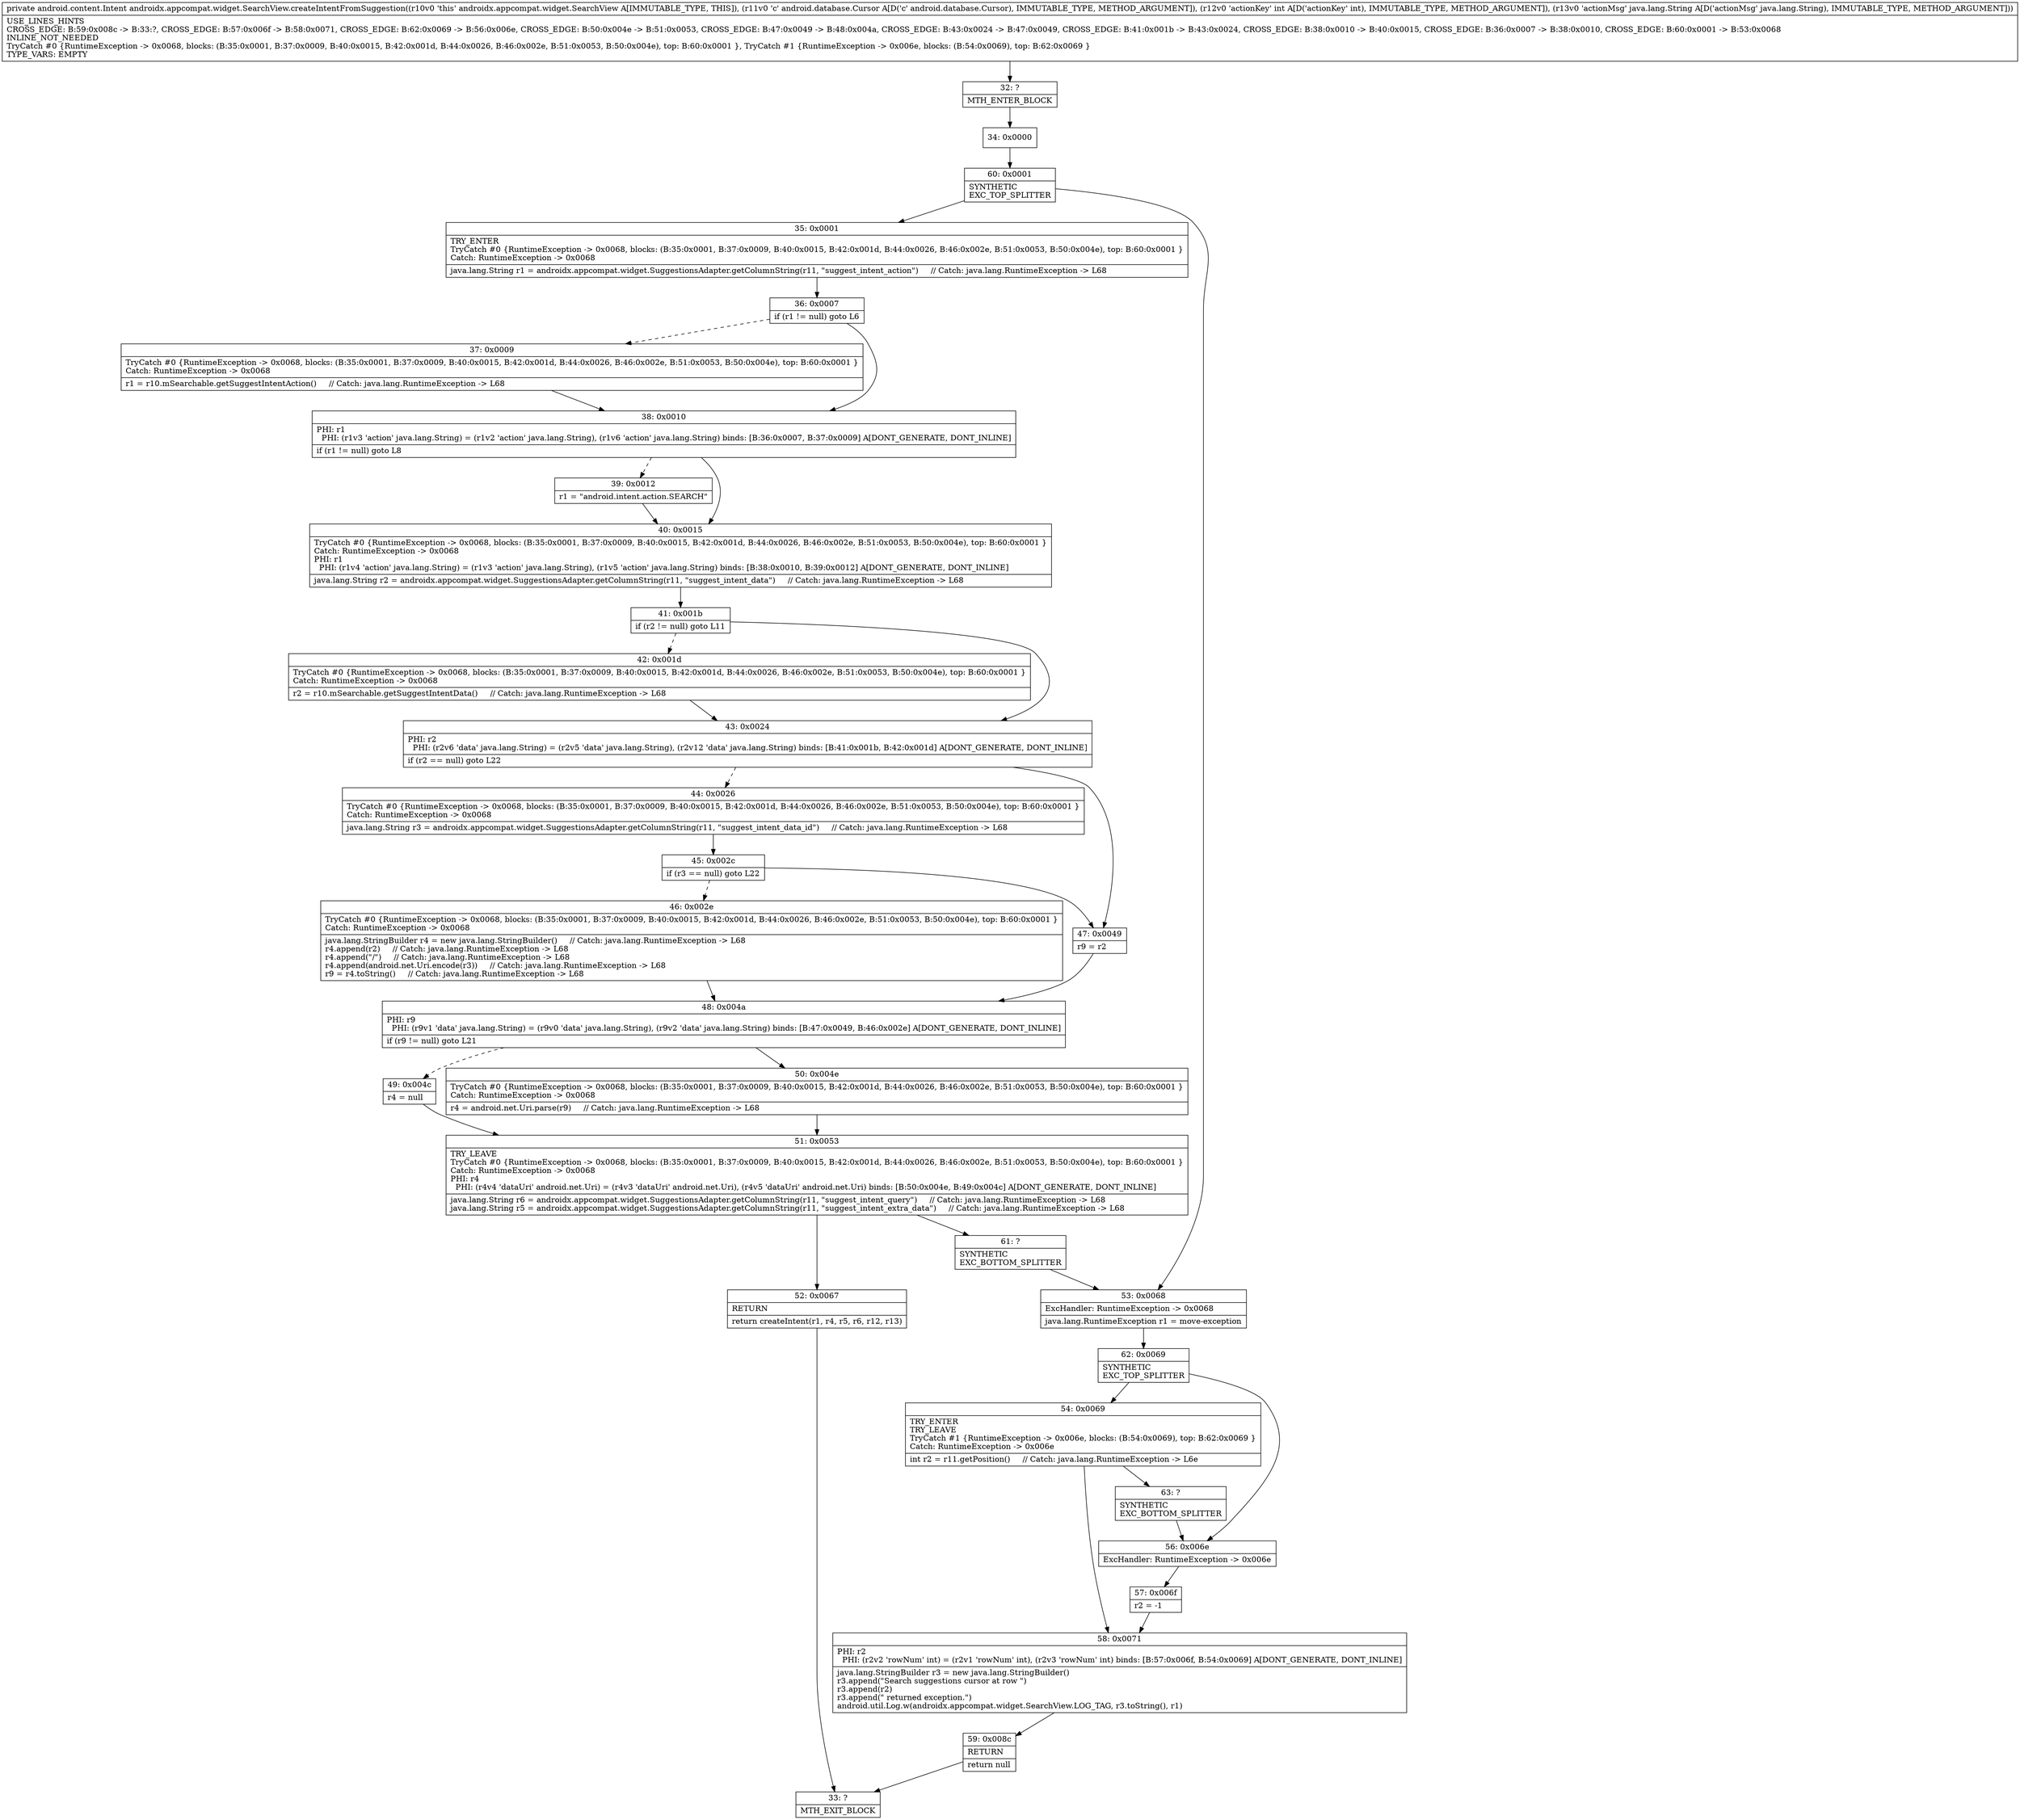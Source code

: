 digraph "CFG forandroidx.appcompat.widget.SearchView.createIntentFromSuggestion(Landroid\/database\/Cursor;ILjava\/lang\/String;)Landroid\/content\/Intent;" {
Node_32 [shape=record,label="{32\:\ ?|MTH_ENTER_BLOCK\l}"];
Node_34 [shape=record,label="{34\:\ 0x0000}"];
Node_60 [shape=record,label="{60\:\ 0x0001|SYNTHETIC\lEXC_TOP_SPLITTER\l}"];
Node_35 [shape=record,label="{35\:\ 0x0001|TRY_ENTER\lTryCatch #0 \{RuntimeException \-\> 0x0068, blocks: (B:35:0x0001, B:37:0x0009, B:40:0x0015, B:42:0x001d, B:44:0x0026, B:46:0x002e, B:51:0x0053, B:50:0x004e), top: B:60:0x0001 \}\lCatch: RuntimeException \-\> 0x0068\l|java.lang.String r1 = androidx.appcompat.widget.SuggestionsAdapter.getColumnString(r11, \"suggest_intent_action\")     \/\/ Catch: java.lang.RuntimeException \-\> L68\l}"];
Node_36 [shape=record,label="{36\:\ 0x0007|if (r1 != null) goto L6\l}"];
Node_37 [shape=record,label="{37\:\ 0x0009|TryCatch #0 \{RuntimeException \-\> 0x0068, blocks: (B:35:0x0001, B:37:0x0009, B:40:0x0015, B:42:0x001d, B:44:0x0026, B:46:0x002e, B:51:0x0053, B:50:0x004e), top: B:60:0x0001 \}\lCatch: RuntimeException \-\> 0x0068\l|r1 = r10.mSearchable.getSuggestIntentAction()     \/\/ Catch: java.lang.RuntimeException \-\> L68\l}"];
Node_38 [shape=record,label="{38\:\ 0x0010|PHI: r1 \l  PHI: (r1v3 'action' java.lang.String) = (r1v2 'action' java.lang.String), (r1v6 'action' java.lang.String) binds: [B:36:0x0007, B:37:0x0009] A[DONT_GENERATE, DONT_INLINE]\l|if (r1 != null) goto L8\l}"];
Node_39 [shape=record,label="{39\:\ 0x0012|r1 = \"android.intent.action.SEARCH\"\l}"];
Node_40 [shape=record,label="{40\:\ 0x0015|TryCatch #0 \{RuntimeException \-\> 0x0068, blocks: (B:35:0x0001, B:37:0x0009, B:40:0x0015, B:42:0x001d, B:44:0x0026, B:46:0x002e, B:51:0x0053, B:50:0x004e), top: B:60:0x0001 \}\lCatch: RuntimeException \-\> 0x0068\lPHI: r1 \l  PHI: (r1v4 'action' java.lang.String) = (r1v3 'action' java.lang.String), (r1v5 'action' java.lang.String) binds: [B:38:0x0010, B:39:0x0012] A[DONT_GENERATE, DONT_INLINE]\l|java.lang.String r2 = androidx.appcompat.widget.SuggestionsAdapter.getColumnString(r11, \"suggest_intent_data\")     \/\/ Catch: java.lang.RuntimeException \-\> L68\l}"];
Node_41 [shape=record,label="{41\:\ 0x001b|if (r2 != null) goto L11\l}"];
Node_42 [shape=record,label="{42\:\ 0x001d|TryCatch #0 \{RuntimeException \-\> 0x0068, blocks: (B:35:0x0001, B:37:0x0009, B:40:0x0015, B:42:0x001d, B:44:0x0026, B:46:0x002e, B:51:0x0053, B:50:0x004e), top: B:60:0x0001 \}\lCatch: RuntimeException \-\> 0x0068\l|r2 = r10.mSearchable.getSuggestIntentData()     \/\/ Catch: java.lang.RuntimeException \-\> L68\l}"];
Node_43 [shape=record,label="{43\:\ 0x0024|PHI: r2 \l  PHI: (r2v6 'data' java.lang.String) = (r2v5 'data' java.lang.String), (r2v12 'data' java.lang.String) binds: [B:41:0x001b, B:42:0x001d] A[DONT_GENERATE, DONT_INLINE]\l|if (r2 == null) goto L22\l}"];
Node_44 [shape=record,label="{44\:\ 0x0026|TryCatch #0 \{RuntimeException \-\> 0x0068, blocks: (B:35:0x0001, B:37:0x0009, B:40:0x0015, B:42:0x001d, B:44:0x0026, B:46:0x002e, B:51:0x0053, B:50:0x004e), top: B:60:0x0001 \}\lCatch: RuntimeException \-\> 0x0068\l|java.lang.String r3 = androidx.appcompat.widget.SuggestionsAdapter.getColumnString(r11, \"suggest_intent_data_id\")     \/\/ Catch: java.lang.RuntimeException \-\> L68\l}"];
Node_45 [shape=record,label="{45\:\ 0x002c|if (r3 == null) goto L22\l}"];
Node_46 [shape=record,label="{46\:\ 0x002e|TryCatch #0 \{RuntimeException \-\> 0x0068, blocks: (B:35:0x0001, B:37:0x0009, B:40:0x0015, B:42:0x001d, B:44:0x0026, B:46:0x002e, B:51:0x0053, B:50:0x004e), top: B:60:0x0001 \}\lCatch: RuntimeException \-\> 0x0068\l|java.lang.StringBuilder r4 = new java.lang.StringBuilder()     \/\/ Catch: java.lang.RuntimeException \-\> L68\lr4.append(r2)     \/\/ Catch: java.lang.RuntimeException \-\> L68\lr4.append(\"\/\")     \/\/ Catch: java.lang.RuntimeException \-\> L68\lr4.append(android.net.Uri.encode(r3))     \/\/ Catch: java.lang.RuntimeException \-\> L68\lr9 = r4.toString()     \/\/ Catch: java.lang.RuntimeException \-\> L68\l}"];
Node_48 [shape=record,label="{48\:\ 0x004a|PHI: r9 \l  PHI: (r9v1 'data' java.lang.String) = (r9v0 'data' java.lang.String), (r9v2 'data' java.lang.String) binds: [B:47:0x0049, B:46:0x002e] A[DONT_GENERATE, DONT_INLINE]\l|if (r9 != null) goto L21\l}"];
Node_49 [shape=record,label="{49\:\ 0x004c|r4 = null\l}"];
Node_51 [shape=record,label="{51\:\ 0x0053|TRY_LEAVE\lTryCatch #0 \{RuntimeException \-\> 0x0068, blocks: (B:35:0x0001, B:37:0x0009, B:40:0x0015, B:42:0x001d, B:44:0x0026, B:46:0x002e, B:51:0x0053, B:50:0x004e), top: B:60:0x0001 \}\lCatch: RuntimeException \-\> 0x0068\lPHI: r4 \l  PHI: (r4v4 'dataUri' android.net.Uri) = (r4v3 'dataUri' android.net.Uri), (r4v5 'dataUri' android.net.Uri) binds: [B:50:0x004e, B:49:0x004c] A[DONT_GENERATE, DONT_INLINE]\l|java.lang.String r6 = androidx.appcompat.widget.SuggestionsAdapter.getColumnString(r11, \"suggest_intent_query\")     \/\/ Catch: java.lang.RuntimeException \-\> L68\ljava.lang.String r5 = androidx.appcompat.widget.SuggestionsAdapter.getColumnString(r11, \"suggest_intent_extra_data\")     \/\/ Catch: java.lang.RuntimeException \-\> L68\l}"];
Node_52 [shape=record,label="{52\:\ 0x0067|RETURN\l|return createIntent(r1, r4, r5, r6, r12, r13)\l}"];
Node_33 [shape=record,label="{33\:\ ?|MTH_EXIT_BLOCK\l}"];
Node_61 [shape=record,label="{61\:\ ?|SYNTHETIC\lEXC_BOTTOM_SPLITTER\l}"];
Node_50 [shape=record,label="{50\:\ 0x004e|TryCatch #0 \{RuntimeException \-\> 0x0068, blocks: (B:35:0x0001, B:37:0x0009, B:40:0x0015, B:42:0x001d, B:44:0x0026, B:46:0x002e, B:51:0x0053, B:50:0x004e), top: B:60:0x0001 \}\lCatch: RuntimeException \-\> 0x0068\l|r4 = android.net.Uri.parse(r9)     \/\/ Catch: java.lang.RuntimeException \-\> L68\l}"];
Node_47 [shape=record,label="{47\:\ 0x0049|r9 = r2\l}"];
Node_53 [shape=record,label="{53\:\ 0x0068|ExcHandler: RuntimeException \-\> 0x0068\l|java.lang.RuntimeException r1 = move\-exception\l}"];
Node_62 [shape=record,label="{62\:\ 0x0069|SYNTHETIC\lEXC_TOP_SPLITTER\l}"];
Node_54 [shape=record,label="{54\:\ 0x0069|TRY_ENTER\lTRY_LEAVE\lTryCatch #1 \{RuntimeException \-\> 0x006e, blocks: (B:54:0x0069), top: B:62:0x0069 \}\lCatch: RuntimeException \-\> 0x006e\l|int r2 = r11.getPosition()     \/\/ Catch: java.lang.RuntimeException \-\> L6e\l}"];
Node_58 [shape=record,label="{58\:\ 0x0071|PHI: r2 \l  PHI: (r2v2 'rowNum' int) = (r2v1 'rowNum' int), (r2v3 'rowNum' int) binds: [B:57:0x006f, B:54:0x0069] A[DONT_GENERATE, DONT_INLINE]\l|java.lang.StringBuilder r3 = new java.lang.StringBuilder()\lr3.append(\"Search suggestions cursor at row \")\lr3.append(r2)\lr3.append(\" returned exception.\")\landroid.util.Log.w(androidx.appcompat.widget.SearchView.LOG_TAG, r3.toString(), r1)\l}"];
Node_59 [shape=record,label="{59\:\ 0x008c|RETURN\l|return null\l}"];
Node_63 [shape=record,label="{63\:\ ?|SYNTHETIC\lEXC_BOTTOM_SPLITTER\l}"];
Node_56 [shape=record,label="{56\:\ 0x006e|ExcHandler: RuntimeException \-\> 0x006e\l}"];
Node_57 [shape=record,label="{57\:\ 0x006f|r2 = \-1\l}"];
MethodNode[shape=record,label="{private android.content.Intent androidx.appcompat.widget.SearchView.createIntentFromSuggestion((r10v0 'this' androidx.appcompat.widget.SearchView A[IMMUTABLE_TYPE, THIS]), (r11v0 'c' android.database.Cursor A[D('c' android.database.Cursor), IMMUTABLE_TYPE, METHOD_ARGUMENT]), (r12v0 'actionKey' int A[D('actionKey' int), IMMUTABLE_TYPE, METHOD_ARGUMENT]), (r13v0 'actionMsg' java.lang.String A[D('actionMsg' java.lang.String), IMMUTABLE_TYPE, METHOD_ARGUMENT]))  | USE_LINES_HINTS\lCROSS_EDGE: B:59:0x008c \-\> B:33:?, CROSS_EDGE: B:57:0x006f \-\> B:58:0x0071, CROSS_EDGE: B:62:0x0069 \-\> B:56:0x006e, CROSS_EDGE: B:50:0x004e \-\> B:51:0x0053, CROSS_EDGE: B:47:0x0049 \-\> B:48:0x004a, CROSS_EDGE: B:43:0x0024 \-\> B:47:0x0049, CROSS_EDGE: B:41:0x001b \-\> B:43:0x0024, CROSS_EDGE: B:38:0x0010 \-\> B:40:0x0015, CROSS_EDGE: B:36:0x0007 \-\> B:38:0x0010, CROSS_EDGE: B:60:0x0001 \-\> B:53:0x0068\lINLINE_NOT_NEEDED\lTryCatch #0 \{RuntimeException \-\> 0x0068, blocks: (B:35:0x0001, B:37:0x0009, B:40:0x0015, B:42:0x001d, B:44:0x0026, B:46:0x002e, B:51:0x0053, B:50:0x004e), top: B:60:0x0001 \}, TryCatch #1 \{RuntimeException \-\> 0x006e, blocks: (B:54:0x0069), top: B:62:0x0069 \}\lTYPE_VARS: EMPTY\l}"];
MethodNode -> Node_32;Node_32 -> Node_34;
Node_34 -> Node_60;
Node_60 -> Node_35;
Node_60 -> Node_53;
Node_35 -> Node_36;
Node_36 -> Node_37[style=dashed];
Node_36 -> Node_38;
Node_37 -> Node_38;
Node_38 -> Node_39[style=dashed];
Node_38 -> Node_40;
Node_39 -> Node_40;
Node_40 -> Node_41;
Node_41 -> Node_42[style=dashed];
Node_41 -> Node_43;
Node_42 -> Node_43;
Node_43 -> Node_44[style=dashed];
Node_43 -> Node_47;
Node_44 -> Node_45;
Node_45 -> Node_46[style=dashed];
Node_45 -> Node_47;
Node_46 -> Node_48;
Node_48 -> Node_49[style=dashed];
Node_48 -> Node_50;
Node_49 -> Node_51;
Node_51 -> Node_52;
Node_51 -> Node_61;
Node_52 -> Node_33;
Node_61 -> Node_53;
Node_50 -> Node_51;
Node_47 -> Node_48;
Node_53 -> Node_62;
Node_62 -> Node_54;
Node_62 -> Node_56;
Node_54 -> Node_58;
Node_54 -> Node_63;
Node_58 -> Node_59;
Node_59 -> Node_33;
Node_63 -> Node_56;
Node_56 -> Node_57;
Node_57 -> Node_58;
}

